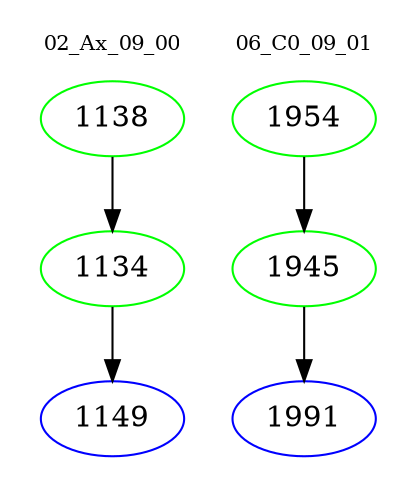 digraph{
subgraph cluster_0 {
color = white
label = "02_Ax_09_00";
fontsize=10;
T0_1138 [label="1138", color="green"]
T0_1138 -> T0_1134 [color="black"]
T0_1134 [label="1134", color="green"]
T0_1134 -> T0_1149 [color="black"]
T0_1149 [label="1149", color="blue"]
}
subgraph cluster_1 {
color = white
label = "06_C0_09_01";
fontsize=10;
T1_1954 [label="1954", color="green"]
T1_1954 -> T1_1945 [color="black"]
T1_1945 [label="1945", color="green"]
T1_1945 -> T1_1991 [color="black"]
T1_1991 [label="1991", color="blue"]
}
}
